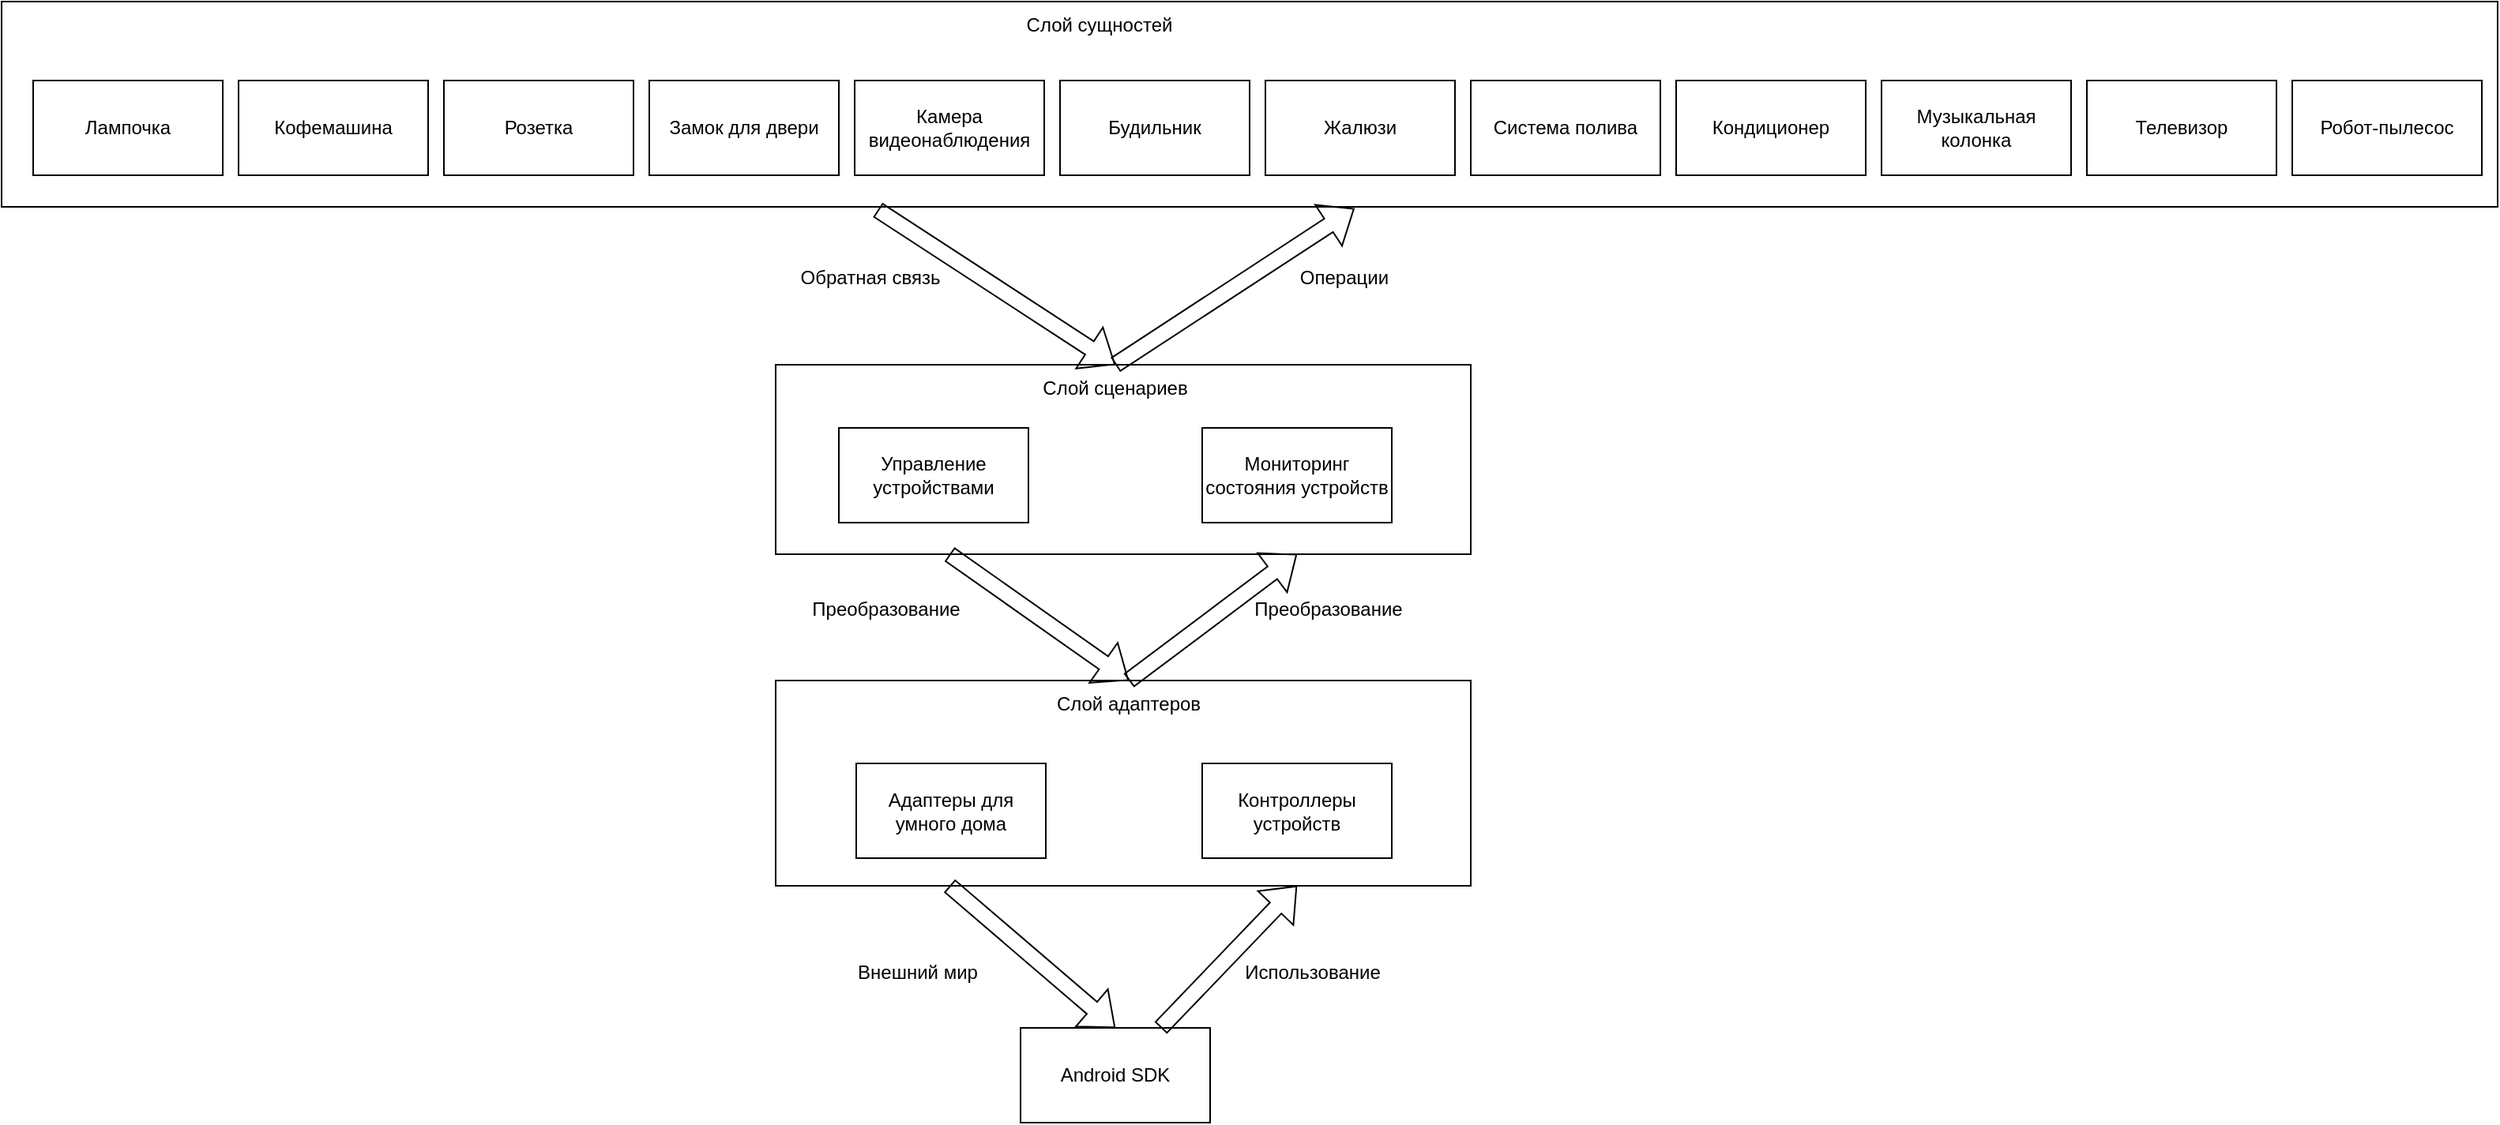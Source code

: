 <mxfile version="24.2.1" type="device">
  <diagram name="Страница — 1" id="HoZqHaaQN_6nKrrbf--O">
    <mxGraphModel dx="2261" dy="784" grid="1" gridSize="10" guides="1" tooltips="1" connect="1" arrows="1" fold="1" page="1" pageScale="1" pageWidth="827" pageHeight="1169" math="0" shadow="0">
      <root>
        <mxCell id="0" />
        <mxCell id="1" parent="0" />
        <mxCell id="VHnzgXru5prnDkUkWmX3-1" value="" style="rounded=0;whiteSpace=wrap;html=1;" vertex="1" parent="1">
          <mxGeometry x="-300" y="90" width="1580" height="130" as="geometry" />
        </mxCell>
        <mxCell id="VHnzgXru5prnDkUkWmX3-2" value="Слой сущностей" style="text;html=1;align=center;verticalAlign=middle;whiteSpace=wrap;rounded=0;" vertex="1" parent="1">
          <mxGeometry x="310" y="90" width="170" height="30" as="geometry" />
        </mxCell>
        <mxCell id="VHnzgXru5prnDkUkWmX3-3" value="Лампочка" style="rounded=0;whiteSpace=wrap;html=1;" vertex="1" parent="1">
          <mxGeometry x="-280" y="140" width="120" height="60" as="geometry" />
        </mxCell>
        <mxCell id="VHnzgXru5prnDkUkWmX3-4" value="Кофемашина" style="rounded=0;whiteSpace=wrap;html=1;" vertex="1" parent="1">
          <mxGeometry x="-150" y="140" width="120" height="60" as="geometry" />
        </mxCell>
        <mxCell id="VHnzgXru5prnDkUkWmX3-5" value="Розетка" style="rounded=0;whiteSpace=wrap;html=1;" vertex="1" parent="1">
          <mxGeometry x="-20" y="140" width="120" height="60" as="geometry" />
        </mxCell>
        <mxCell id="VHnzgXru5prnDkUkWmX3-6" value="Замок для двери" style="rounded=0;whiteSpace=wrap;html=1;" vertex="1" parent="1">
          <mxGeometry x="110" y="140" width="120" height="60" as="geometry" />
        </mxCell>
        <mxCell id="VHnzgXru5prnDkUkWmX3-7" value="Камера видеонаблюдения" style="rounded=0;whiteSpace=wrap;html=1;" vertex="1" parent="1">
          <mxGeometry x="240" y="140" width="120" height="60" as="geometry" />
        </mxCell>
        <mxCell id="VHnzgXru5prnDkUkWmX3-8" value="Будильник" style="rounded=0;whiteSpace=wrap;html=1;" vertex="1" parent="1">
          <mxGeometry x="370" y="140" width="120" height="60" as="geometry" />
        </mxCell>
        <mxCell id="VHnzgXru5prnDkUkWmX3-9" value="Жалюзи" style="rounded=0;whiteSpace=wrap;html=1;" vertex="1" parent="1">
          <mxGeometry x="500" y="140" width="120" height="60" as="geometry" />
        </mxCell>
        <mxCell id="VHnzgXru5prnDkUkWmX3-10" value="Система полива" style="rounded=0;whiteSpace=wrap;html=1;" vertex="1" parent="1">
          <mxGeometry x="630" y="140" width="120" height="60" as="geometry" />
        </mxCell>
        <mxCell id="VHnzgXru5prnDkUkWmX3-11" value="Кондиционер" style="rounded=0;whiteSpace=wrap;html=1;" vertex="1" parent="1">
          <mxGeometry x="760" y="140" width="120" height="60" as="geometry" />
        </mxCell>
        <mxCell id="VHnzgXru5prnDkUkWmX3-12" value="Музыкальная колонка" style="rounded=0;whiteSpace=wrap;html=1;" vertex="1" parent="1">
          <mxGeometry x="890" y="140" width="120" height="60" as="geometry" />
        </mxCell>
        <mxCell id="VHnzgXru5prnDkUkWmX3-13" value="Телевизор" style="rounded=0;whiteSpace=wrap;html=1;" vertex="1" parent="1">
          <mxGeometry x="1020" y="140" width="120" height="60" as="geometry" />
        </mxCell>
        <mxCell id="VHnzgXru5prnDkUkWmX3-14" value="Робот-пылесос" style="rounded=0;whiteSpace=wrap;html=1;" vertex="1" parent="1">
          <mxGeometry x="1150" y="140" width="120" height="60" as="geometry" />
        </mxCell>
        <mxCell id="VHnzgXru5prnDkUkWmX3-15" value="" style="rounded=0;whiteSpace=wrap;html=1;" vertex="1" parent="1">
          <mxGeometry x="190" y="320" width="440" height="120" as="geometry" />
        </mxCell>
        <mxCell id="VHnzgXru5prnDkUkWmX3-17" value="Слой сценариев" style="text;html=1;align=center;verticalAlign=middle;whiteSpace=wrap;rounded=0;" vertex="1" parent="1">
          <mxGeometry x="350" y="320" width="110" height="30" as="geometry" />
        </mxCell>
        <mxCell id="VHnzgXru5prnDkUkWmX3-18" value="Управление устройствами" style="rounded=0;whiteSpace=wrap;html=1;" vertex="1" parent="1">
          <mxGeometry x="230" y="360" width="120" height="60" as="geometry" />
        </mxCell>
        <mxCell id="VHnzgXru5prnDkUkWmX3-19" value="Мониторинг состояния устройств" style="rounded=0;whiteSpace=wrap;html=1;" vertex="1" parent="1">
          <mxGeometry x="460" y="360" width="120" height="60" as="geometry" />
        </mxCell>
        <mxCell id="VHnzgXru5prnDkUkWmX3-21" value="" style="rounded=0;whiteSpace=wrap;html=1;" vertex="1" parent="1">
          <mxGeometry x="190" y="520" width="440" height="130" as="geometry" />
        </mxCell>
        <mxCell id="VHnzgXru5prnDkUkWmX3-22" value="Адаптеры для умного дома" style="rounded=0;whiteSpace=wrap;html=1;" vertex="1" parent="1">
          <mxGeometry x="241" y="572.5" width="120" height="60" as="geometry" />
        </mxCell>
        <mxCell id="VHnzgXru5prnDkUkWmX3-23" value="Слой адаптеров" style="text;html=1;align=center;verticalAlign=middle;whiteSpace=wrap;rounded=0;" vertex="1" parent="1">
          <mxGeometry x="361" y="520" width="105" height="30" as="geometry" />
        </mxCell>
        <mxCell id="VHnzgXru5prnDkUkWmX3-24" value="Контроллеры устройств" style="rounded=0;whiteSpace=wrap;html=1;" vertex="1" parent="1">
          <mxGeometry x="460" y="572.5" width="120" height="60" as="geometry" />
        </mxCell>
        <mxCell id="VHnzgXru5prnDkUkWmX3-25" value="Android SDK" style="rounded=0;whiteSpace=wrap;html=1;" vertex="1" parent="1">
          <mxGeometry x="345" y="740" width="120" height="60" as="geometry" />
        </mxCell>
        <mxCell id="VHnzgXru5prnDkUkWmX3-28" value="" style="shape=flexArrow;endArrow=classic;html=1;rounded=0;exitX=0.25;exitY=1;exitDx=0;exitDy=0;entryX=0.5;entryY=0;entryDx=0;entryDy=0;" edge="1" parent="1" source="VHnzgXru5prnDkUkWmX3-15" target="VHnzgXru5prnDkUkWmX3-23">
          <mxGeometry width="50" height="50" relative="1" as="geometry">
            <mxPoint x="520" y="430" as="sourcePoint" />
            <mxPoint x="570" y="380" as="targetPoint" />
          </mxGeometry>
        </mxCell>
        <mxCell id="VHnzgXru5prnDkUkWmX3-30" value="" style="shape=flexArrow;endArrow=classic;html=1;rounded=0;exitX=0.351;exitY=1.015;exitDx=0;exitDy=0;exitPerimeter=0;entryX=0.5;entryY=0;entryDx=0;entryDy=0;" edge="1" parent="1" source="VHnzgXru5prnDkUkWmX3-1" target="VHnzgXru5prnDkUkWmX3-17">
          <mxGeometry width="50" height="50" relative="1" as="geometry">
            <mxPoint x="90" y="280" as="sourcePoint" />
            <mxPoint x="140" y="230" as="targetPoint" />
          </mxGeometry>
        </mxCell>
        <mxCell id="VHnzgXru5prnDkUkWmX3-31" value="" style="shape=flexArrow;endArrow=classic;html=1;rounded=0;exitX=0.5;exitY=0;exitDx=0;exitDy=0;entryX=0.542;entryY=1.008;entryDx=0;entryDy=0;entryPerimeter=0;" edge="1" parent="1" source="VHnzgXru5prnDkUkWmX3-17" target="VHnzgXru5prnDkUkWmX3-1">
          <mxGeometry width="50" height="50" relative="1" as="geometry">
            <mxPoint x="440" y="310" as="sourcePoint" />
            <mxPoint x="490" y="260" as="targetPoint" />
          </mxGeometry>
        </mxCell>
        <mxCell id="VHnzgXru5prnDkUkWmX3-32" value="" style="shape=flexArrow;endArrow=classic;html=1;rounded=0;exitX=0.5;exitY=0;exitDx=0;exitDy=0;entryX=0.75;entryY=1;entryDx=0;entryDy=0;" edge="1" parent="1" source="VHnzgXru5prnDkUkWmX3-23" target="VHnzgXru5prnDkUkWmX3-15">
          <mxGeometry width="50" height="50" relative="1" as="geometry">
            <mxPoint x="550" y="480" as="sourcePoint" />
            <mxPoint x="600" y="430" as="targetPoint" />
          </mxGeometry>
        </mxCell>
        <mxCell id="VHnzgXru5prnDkUkWmX3-33" value="" style="shape=flexArrow;endArrow=classic;html=1;rounded=0;exitX=0.25;exitY=1;exitDx=0;exitDy=0;entryX=0.5;entryY=0;entryDx=0;entryDy=0;" edge="1" parent="1" source="VHnzgXru5prnDkUkWmX3-21" target="VHnzgXru5prnDkUkWmX3-25">
          <mxGeometry width="50" height="50" relative="1" as="geometry">
            <mxPoint x="500" y="540" as="sourcePoint" />
            <mxPoint x="550" y="490" as="targetPoint" />
          </mxGeometry>
        </mxCell>
        <mxCell id="VHnzgXru5prnDkUkWmX3-34" value="" style="shape=flexArrow;endArrow=classic;html=1;rounded=0;entryX=0.75;entryY=1;entryDx=0;entryDy=0;" edge="1" parent="1" source="VHnzgXru5prnDkUkWmX3-25" target="VHnzgXru5prnDkUkWmX3-21">
          <mxGeometry width="50" height="50" relative="1" as="geometry">
            <mxPoint x="500" y="540" as="sourcePoint" />
            <mxPoint x="550" y="490" as="targetPoint" />
          </mxGeometry>
        </mxCell>
        <mxCell id="VHnzgXru5prnDkUkWmX3-35" value="Внешний мир" style="text;html=1;align=center;verticalAlign=middle;whiteSpace=wrap;rounded=0;" vertex="1" parent="1">
          <mxGeometry x="230" y="680" width="100" height="50" as="geometry" />
        </mxCell>
        <mxCell id="VHnzgXru5prnDkUkWmX3-36" value="Использование" style="text;html=1;align=center;verticalAlign=middle;whiteSpace=wrap;rounded=0;" vertex="1" parent="1">
          <mxGeometry x="500" y="690" width="60" height="30" as="geometry" />
        </mxCell>
        <mxCell id="VHnzgXru5prnDkUkWmX3-37" value="Преобразование" style="text;html=1;align=center;verticalAlign=middle;whiteSpace=wrap;rounded=0;" vertex="1" parent="1">
          <mxGeometry x="230" y="460" width="60" height="30" as="geometry" />
        </mxCell>
        <mxCell id="VHnzgXru5prnDkUkWmX3-38" value="Преобразование" style="text;html=1;align=center;verticalAlign=middle;whiteSpace=wrap;rounded=0;" vertex="1" parent="1">
          <mxGeometry x="510" y="460" width="60" height="30" as="geometry" />
        </mxCell>
        <mxCell id="VHnzgXru5prnDkUkWmX3-39" value="Обратная связь" style="text;html=1;align=center;verticalAlign=middle;whiteSpace=wrap;rounded=0;" vertex="1" parent="1">
          <mxGeometry x="200" y="250" width="100" height="30" as="geometry" />
        </mxCell>
        <mxCell id="VHnzgXru5prnDkUkWmX3-40" value="Операции" style="text;html=1;align=center;verticalAlign=middle;whiteSpace=wrap;rounded=0;" vertex="1" parent="1">
          <mxGeometry x="520" y="250" width="60" height="30" as="geometry" />
        </mxCell>
      </root>
    </mxGraphModel>
  </diagram>
</mxfile>
